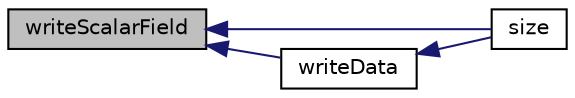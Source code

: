 digraph "writeScalarField"
{
  bgcolor="transparent";
  edge [fontname="Helvetica",fontsize="10",labelfontname="Helvetica",labelfontsize="10"];
  node [fontname="Helvetica",fontsize="10",shape=record];
  rankdir="LR";
  Node1 [label="writeScalarField",height=0.2,width=0.4,color="black", fillcolor="grey75", style="filled", fontcolor="black"];
  Node1 -> Node2 [dir="back",color="midnightblue",fontsize="10",style="solid",fontname="Helvetica"];
  Node2 [label="size",height=0.2,width=0.4,color="black",URL="$a00659.html#a65cea301e2d6033c43932d12d91c792f",tooltip="Number of parts. "];
  Node1 -> Node3 [dir="back",color="midnightblue",fontsize="10",style="solid",fontname="Helvetica"];
  Node3 [label="writeData",height=0.2,width=0.4,color="black",URL="$a00659.html#a54c0a6ca2f93398364a825981dbe4776",tooltip="Write the lists. "];
  Node3 -> Node2 [dir="back",color="midnightblue",fontsize="10",style="solid",fontname="Helvetica"];
}
